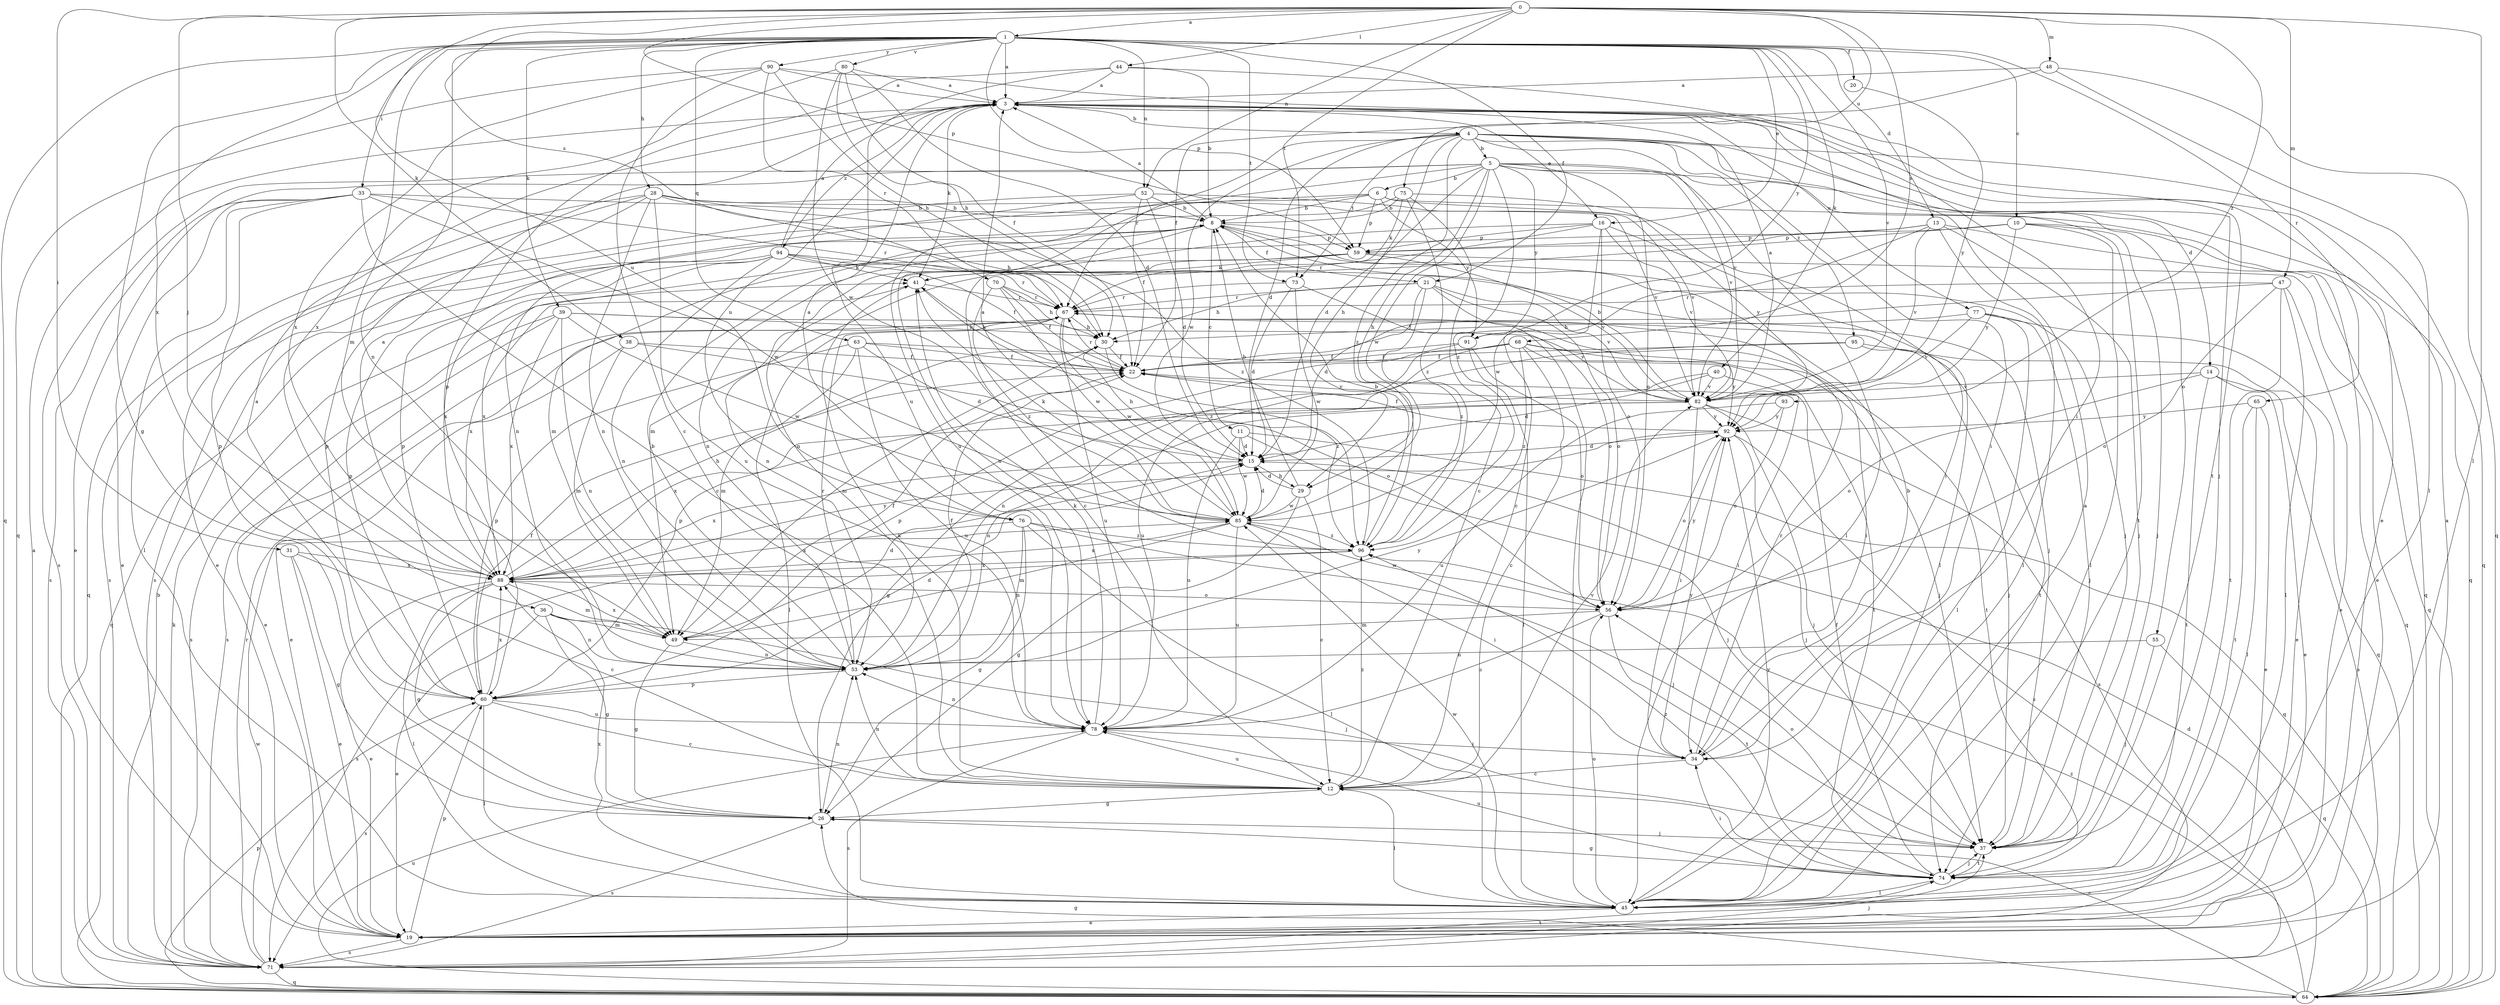 strict digraph  {
0;
1;
3;
4;
5;
6;
8;
10;
11;
12;
13;
14;
15;
16;
19;
20;
21;
22;
26;
28;
29;
30;
31;
33;
34;
36;
37;
38;
39;
40;
41;
44;
45;
47;
48;
49;
52;
53;
55;
56;
59;
60;
63;
64;
65;
67;
68;
70;
71;
73;
74;
75;
76;
77;
78;
80;
82;
85;
88;
90;
91;
92;
93;
94;
95;
96;
0 -> 1  [label=a];
0 -> 31  [label=i];
0 -> 36  [label=j];
0 -> 38  [label=k];
0 -> 44  [label=l];
0 -> 45  [label=l];
0 -> 47  [label=m];
0 -> 48  [label=m];
0 -> 52  [label=n];
0 -> 59  [label=p];
0 -> 68  [label=s];
0 -> 70  [label=s];
0 -> 73  [label=t];
0 -> 75  [label=u];
0 -> 76  [label=u];
0 -> 93  [label=z];
1 -> 3  [label=a];
1 -> 10  [label=c];
1 -> 13  [label=d];
1 -> 16  [label=e];
1 -> 20  [label=f];
1 -> 21  [label=f];
1 -> 26  [label=g];
1 -> 28  [label=h];
1 -> 33  [label=i];
1 -> 39  [label=k];
1 -> 40  [label=k];
1 -> 49  [label=m];
1 -> 52  [label=n];
1 -> 53  [label=n];
1 -> 59  [label=p];
1 -> 63  [label=q];
1 -> 64  [label=q];
1 -> 65  [label=r];
1 -> 73  [label=t];
1 -> 80  [label=v];
1 -> 82  [label=v];
1 -> 88  [label=x];
1 -> 90  [label=y];
1 -> 91  [label=y];
3 -> 4  [label=b];
3 -> 16  [label=e];
3 -> 19  [label=e];
3 -> 37  [label=j];
3 -> 41  [label=k];
3 -> 76  [label=u];
3 -> 77  [label=u];
3 -> 94  [label=z];
4 -> 5  [label=b];
4 -> 14  [label=d];
4 -> 15  [label=d];
4 -> 29  [label=h];
4 -> 34  [label=i];
4 -> 55  [label=o];
4 -> 64  [label=q];
4 -> 67  [label=r];
4 -> 73  [label=t];
4 -> 82  [label=v];
4 -> 85  [label=w];
4 -> 95  [label=z];
4 -> 96  [label=z];
5 -> 6  [label=b];
5 -> 15  [label=d];
5 -> 19  [label=e];
5 -> 29  [label=h];
5 -> 45  [label=l];
5 -> 56  [label=o];
5 -> 64  [label=q];
5 -> 71  [label=s];
5 -> 74  [label=t];
5 -> 78  [label=u];
5 -> 82  [label=v];
5 -> 85  [label=w];
5 -> 91  [label=y];
5 -> 96  [label=z];
6 -> 8  [label=b];
6 -> 34  [label=i];
6 -> 59  [label=p];
6 -> 64  [label=q];
6 -> 71  [label=s];
6 -> 78  [label=u];
6 -> 91  [label=y];
8 -> 3  [label=a];
8 -> 11  [label=c];
8 -> 12  [label=c];
8 -> 21  [label=f];
8 -> 37  [label=j];
8 -> 53  [label=n];
8 -> 59  [label=p];
10 -> 19  [label=e];
10 -> 37  [label=j];
10 -> 45  [label=l];
10 -> 49  [label=m];
10 -> 59  [label=p];
10 -> 92  [label=y];
11 -> 15  [label=d];
11 -> 37  [label=j];
11 -> 64  [label=q];
11 -> 78  [label=u];
11 -> 85  [label=w];
12 -> 26  [label=g];
12 -> 41  [label=k];
12 -> 45  [label=l];
12 -> 53  [label=n];
12 -> 78  [label=u];
12 -> 82  [label=v];
12 -> 96  [label=z];
13 -> 37  [label=j];
13 -> 45  [label=l];
13 -> 49  [label=m];
13 -> 59  [label=p];
13 -> 64  [label=q];
13 -> 82  [label=v];
13 -> 85  [label=w];
14 -> 19  [label=e];
14 -> 56  [label=o];
14 -> 71  [label=s];
14 -> 74  [label=t];
14 -> 82  [label=v];
15 -> 29  [label=h];
15 -> 30  [label=h];
15 -> 88  [label=x];
16 -> 12  [label=c];
16 -> 45  [label=l];
16 -> 53  [label=n];
16 -> 56  [label=o];
16 -> 59  [label=p];
16 -> 67  [label=r];
16 -> 82  [label=v];
19 -> 3  [label=a];
19 -> 60  [label=p];
19 -> 71  [label=s];
20 -> 92  [label=y];
21 -> 15  [label=d];
21 -> 30  [label=h];
21 -> 45  [label=l];
21 -> 56  [label=o];
21 -> 67  [label=r];
21 -> 82  [label=v];
21 -> 96  [label=z];
22 -> 41  [label=k];
22 -> 67  [label=r];
22 -> 82  [label=v];
26 -> 37  [label=j];
26 -> 53  [label=n];
26 -> 71  [label=s];
28 -> 8  [label=b];
28 -> 19  [label=e];
28 -> 30  [label=h];
28 -> 53  [label=n];
28 -> 60  [label=p];
28 -> 64  [label=q];
28 -> 78  [label=u];
28 -> 82  [label=v];
28 -> 96  [label=z];
29 -> 8  [label=b];
29 -> 12  [label=c];
29 -> 15  [label=d];
29 -> 26  [label=g];
29 -> 85  [label=w];
30 -> 22  [label=f];
30 -> 49  [label=m];
30 -> 96  [label=z];
31 -> 12  [label=c];
31 -> 19  [label=e];
31 -> 26  [label=g];
31 -> 88  [label=x];
33 -> 8  [label=b];
33 -> 12  [label=c];
33 -> 19  [label=e];
33 -> 45  [label=l];
33 -> 60  [label=p];
33 -> 67  [label=r];
33 -> 71  [label=s];
33 -> 85  [label=w];
34 -> 8  [label=b];
34 -> 12  [label=c];
34 -> 67  [label=r];
34 -> 92  [label=y];
36 -> 19  [label=e];
36 -> 26  [label=g];
36 -> 37  [label=j];
36 -> 49  [label=m];
36 -> 53  [label=n];
37 -> 56  [label=o];
37 -> 74  [label=t];
38 -> 19  [label=e];
38 -> 22  [label=f];
38 -> 49  [label=m];
38 -> 56  [label=o];
39 -> 19  [label=e];
39 -> 30  [label=h];
39 -> 53  [label=n];
39 -> 71  [label=s];
39 -> 82  [label=v];
39 -> 85  [label=w];
39 -> 88  [label=x];
40 -> 15  [label=d];
40 -> 26  [label=g];
40 -> 34  [label=i];
40 -> 82  [label=v];
41 -> 67  [label=r];
41 -> 88  [label=x];
41 -> 96  [label=z];
44 -> 3  [label=a];
44 -> 8  [label=b];
44 -> 34  [label=i];
44 -> 60  [label=p];
44 -> 78  [label=u];
45 -> 3  [label=a];
45 -> 19  [label=e];
45 -> 56  [label=o];
45 -> 85  [label=w];
45 -> 88  [label=x];
45 -> 92  [label=y];
47 -> 19  [label=e];
47 -> 22  [label=f];
47 -> 45  [label=l];
47 -> 56  [label=o];
47 -> 67  [label=r];
47 -> 74  [label=t];
48 -> 3  [label=a];
48 -> 22  [label=f];
48 -> 45  [label=l];
48 -> 64  [label=q];
49 -> 15  [label=d];
49 -> 22  [label=f];
49 -> 26  [label=g];
49 -> 53  [label=n];
49 -> 88  [label=x];
52 -> 8  [label=b];
52 -> 15  [label=d];
52 -> 22  [label=f];
52 -> 53  [label=n];
52 -> 71  [label=s];
52 -> 82  [label=v];
53 -> 8  [label=b];
53 -> 22  [label=f];
53 -> 60  [label=p];
53 -> 67  [label=r];
53 -> 92  [label=y];
55 -> 37  [label=j];
55 -> 53  [label=n];
55 -> 64  [label=q];
56 -> 49  [label=m];
56 -> 74  [label=t];
56 -> 78  [label=u];
56 -> 85  [label=w];
56 -> 92  [label=y];
59 -> 41  [label=k];
59 -> 53  [label=n];
59 -> 64  [label=q];
59 -> 82  [label=v];
59 -> 88  [label=x];
60 -> 3  [label=a];
60 -> 12  [label=c];
60 -> 15  [label=d];
60 -> 22  [label=f];
60 -> 45  [label=l];
60 -> 71  [label=s];
60 -> 78  [label=u];
60 -> 88  [label=x];
63 -> 15  [label=d];
63 -> 22  [label=f];
63 -> 49  [label=m];
63 -> 60  [label=p];
63 -> 74  [label=t];
63 -> 78  [label=u];
64 -> 3  [label=a];
64 -> 12  [label=c];
64 -> 15  [label=d];
64 -> 26  [label=g];
64 -> 60  [label=p];
64 -> 78  [label=u];
64 -> 96  [label=z];
65 -> 19  [label=e];
65 -> 45  [label=l];
65 -> 74  [label=t];
65 -> 92  [label=y];
67 -> 30  [label=h];
67 -> 34  [label=i];
67 -> 45  [label=l];
67 -> 71  [label=s];
67 -> 74  [label=t];
67 -> 78  [label=u];
67 -> 85  [label=w];
68 -> 12  [label=c];
68 -> 22  [label=f];
68 -> 37  [label=j];
68 -> 53  [label=n];
68 -> 74  [label=t];
68 -> 78  [label=u];
68 -> 92  [label=y];
68 -> 96  [label=z];
70 -> 22  [label=f];
70 -> 30  [label=h];
70 -> 67  [label=r];
70 -> 85  [label=w];
70 -> 96  [label=z];
71 -> 8  [label=b];
71 -> 37  [label=j];
71 -> 41  [label=k];
71 -> 64  [label=q];
71 -> 67  [label=r];
71 -> 74  [label=t];
71 -> 85  [label=w];
73 -> 15  [label=d];
73 -> 56  [label=o];
73 -> 67  [label=r];
73 -> 85  [label=w];
74 -> 22  [label=f];
74 -> 26  [label=g];
74 -> 34  [label=i];
74 -> 37  [label=j];
74 -> 45  [label=l];
74 -> 78  [label=u];
74 -> 96  [label=z];
75 -> 8  [label=b];
75 -> 12  [label=c];
75 -> 41  [label=k];
75 -> 60  [label=p];
75 -> 92  [label=y];
75 -> 96  [label=z];
76 -> 3  [label=a];
76 -> 26  [label=g];
76 -> 37  [label=j];
76 -> 45  [label=l];
76 -> 53  [label=n];
76 -> 88  [label=x];
76 -> 96  [label=z];
77 -> 30  [label=h];
77 -> 37  [label=j];
77 -> 45  [label=l];
77 -> 64  [label=q];
77 -> 82  [label=v];
78 -> 34  [label=i];
78 -> 41  [label=k];
78 -> 53  [label=n];
78 -> 71  [label=s];
80 -> 3  [label=a];
80 -> 15  [label=d];
80 -> 22  [label=f];
80 -> 30  [label=h];
80 -> 85  [label=w];
80 -> 88  [label=x];
82 -> 3  [label=a];
82 -> 8  [label=b];
82 -> 34  [label=i];
82 -> 37  [label=j];
82 -> 53  [label=n];
82 -> 71  [label=s];
82 -> 88  [label=x];
82 -> 92  [label=y];
85 -> 3  [label=a];
85 -> 15  [label=d];
85 -> 34  [label=i];
85 -> 41  [label=k];
85 -> 49  [label=m];
85 -> 78  [label=u];
85 -> 88  [label=x];
85 -> 96  [label=z];
88 -> 3  [label=a];
88 -> 19  [label=e];
88 -> 26  [label=g];
88 -> 30  [label=h];
88 -> 45  [label=l];
88 -> 49  [label=m];
88 -> 56  [label=o];
88 -> 92  [label=y];
90 -> 3  [label=a];
90 -> 12  [label=c];
90 -> 30  [label=h];
90 -> 64  [label=q];
90 -> 67  [label=r];
90 -> 74  [label=t];
90 -> 88  [label=x];
91 -> 22  [label=f];
91 -> 45  [label=l];
91 -> 56  [label=o];
91 -> 60  [label=p];
92 -> 15  [label=d];
92 -> 22  [label=f];
92 -> 37  [label=j];
92 -> 56  [label=o];
92 -> 71  [label=s];
93 -> 56  [label=o];
93 -> 78  [label=u];
93 -> 92  [label=y];
94 -> 3  [label=a];
94 -> 22  [label=f];
94 -> 37  [label=j];
94 -> 41  [label=k];
94 -> 53  [label=n];
94 -> 60  [label=p];
94 -> 64  [label=q];
94 -> 67  [label=r];
94 -> 88  [label=x];
95 -> 19  [label=e];
95 -> 22  [label=f];
95 -> 37  [label=j];
95 -> 60  [label=p];
96 -> 8  [label=b];
96 -> 71  [label=s];
96 -> 88  [label=x];
}

